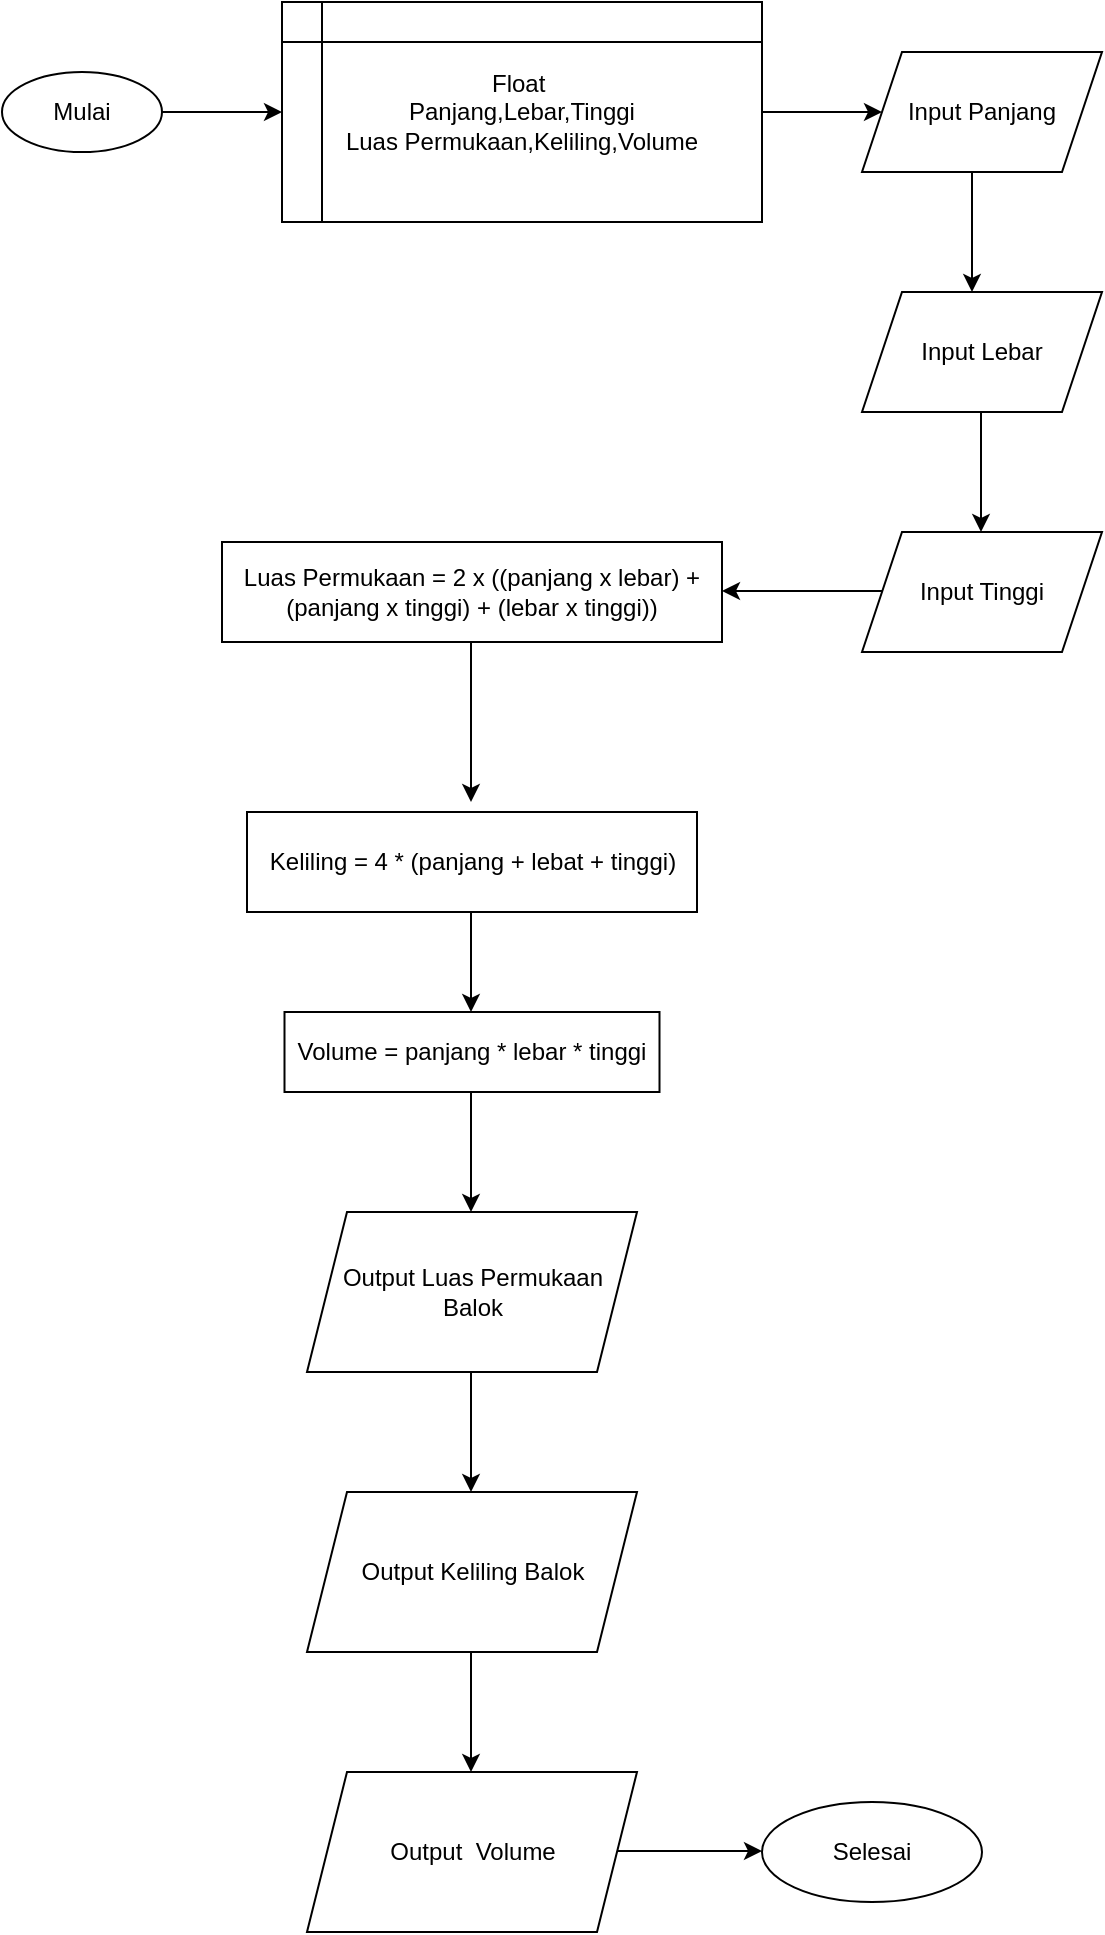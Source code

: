 <mxfile version="22.0.0" type="device">
  <diagram name="Page-1" id="j97759_7ObPXdj-vHKr0">
    <mxGraphModel dx="1221" dy="669" grid="1" gridSize="10" guides="1" tooltips="1" connect="1" arrows="1" fold="1" page="1" pageScale="1" pageWidth="850" pageHeight="1100" math="0" shadow="0">
      <root>
        <mxCell id="0" />
        <mxCell id="1" parent="0" />
        <mxCell id="r57v79FJTcpmu14MVHIr-1" value="Mulai" style="ellipse;whiteSpace=wrap;html=1;" vertex="1" parent="1">
          <mxGeometry x="100" y="60" width="80" height="40" as="geometry" />
        </mxCell>
        <mxCell id="r57v79FJTcpmu14MVHIr-2" value="" style="endArrow=classic;html=1;rounded=0;" edge="1" parent="1">
          <mxGeometry width="50" height="50" relative="1" as="geometry">
            <mxPoint x="180" y="80" as="sourcePoint" />
            <mxPoint x="240" y="80" as="targetPoint" />
          </mxGeometry>
        </mxCell>
        <mxCell id="r57v79FJTcpmu14MVHIr-3" value="Float&amp;nbsp;&lt;br&gt;Panjang,Lebar,Tinggi&lt;br&gt;Luas Permukaan,Keliling,Volume" style="shape=internalStorage;whiteSpace=wrap;html=1;backgroundOutline=1;" vertex="1" parent="1">
          <mxGeometry x="240" y="25" width="240" height="110" as="geometry" />
        </mxCell>
        <mxCell id="r57v79FJTcpmu14MVHIr-4" value="Input Panjang" style="shape=parallelogram;perimeter=parallelogramPerimeter;whiteSpace=wrap;html=1;fixedSize=1;" vertex="1" parent="1">
          <mxGeometry x="530" y="50" width="120" height="60" as="geometry" />
        </mxCell>
        <mxCell id="r57v79FJTcpmu14MVHIr-5" value="" style="endArrow=classic;html=1;rounded=0;" edge="1" parent="1">
          <mxGeometry width="50" height="50" relative="1" as="geometry">
            <mxPoint x="480" y="80" as="sourcePoint" />
            <mxPoint x="540" y="80" as="targetPoint" />
          </mxGeometry>
        </mxCell>
        <mxCell id="r57v79FJTcpmu14MVHIr-6" value="" style="endArrow=classic;html=1;rounded=0;" edge="1" parent="1">
          <mxGeometry width="50" height="50" relative="1" as="geometry">
            <mxPoint x="585" y="110" as="sourcePoint" />
            <mxPoint x="585" y="170" as="targetPoint" />
          </mxGeometry>
        </mxCell>
        <mxCell id="r57v79FJTcpmu14MVHIr-7" value="Input Lebar" style="shape=parallelogram;perimeter=parallelogramPerimeter;whiteSpace=wrap;html=1;fixedSize=1;" vertex="1" parent="1">
          <mxGeometry x="530" y="170" width="120" height="60" as="geometry" />
        </mxCell>
        <mxCell id="r57v79FJTcpmu14MVHIr-8" value="" style="endArrow=classic;html=1;rounded=0;" edge="1" parent="1">
          <mxGeometry width="50" height="50" relative="1" as="geometry">
            <mxPoint x="589.5" y="230" as="sourcePoint" />
            <mxPoint x="589.5" y="290" as="targetPoint" />
          </mxGeometry>
        </mxCell>
        <mxCell id="r57v79FJTcpmu14MVHIr-9" value="Input Tinggi" style="shape=parallelogram;perimeter=parallelogramPerimeter;whiteSpace=wrap;html=1;fixedSize=1;" vertex="1" parent="1">
          <mxGeometry x="530" y="290" width="120" height="60" as="geometry" />
        </mxCell>
        <mxCell id="r57v79FJTcpmu14MVHIr-10" value="" style="endArrow=classic;html=1;rounded=0;" edge="1" parent="1">
          <mxGeometry width="50" height="50" relative="1" as="geometry">
            <mxPoint x="540" y="319.5" as="sourcePoint" />
            <mxPoint x="460" y="319.5" as="targetPoint" />
          </mxGeometry>
        </mxCell>
        <mxCell id="r57v79FJTcpmu14MVHIr-11" value="Luas Permukaan =&amp;nbsp;2 x ((panjang x lebar) + (panjang x tinggi) + (lebar x tinggi))" style="rounded=0;whiteSpace=wrap;html=1;" vertex="1" parent="1">
          <mxGeometry x="210" y="295" width="250" height="50" as="geometry" />
        </mxCell>
        <mxCell id="r57v79FJTcpmu14MVHIr-12" value="" style="endArrow=classic;html=1;rounded=0;" edge="1" parent="1">
          <mxGeometry width="50" height="50" relative="1" as="geometry">
            <mxPoint x="334.5" y="345" as="sourcePoint" />
            <mxPoint x="334.5" y="425" as="targetPoint" />
          </mxGeometry>
        </mxCell>
        <mxCell id="r57v79FJTcpmu14MVHIr-13" value="Keliling = 4 * (panjang + lebat + tinggi)" style="rounded=0;whiteSpace=wrap;html=1;" vertex="1" parent="1">
          <mxGeometry x="222.5" y="430" width="225" height="50" as="geometry" />
        </mxCell>
        <mxCell id="r57v79FJTcpmu14MVHIr-14" value="" style="endArrow=classic;html=1;rounded=0;" edge="1" parent="1">
          <mxGeometry width="50" height="50" relative="1" as="geometry">
            <mxPoint x="334.5" y="480" as="sourcePoint" />
            <mxPoint x="334.5" y="530" as="targetPoint" />
          </mxGeometry>
        </mxCell>
        <mxCell id="r57v79FJTcpmu14MVHIr-15" value="Volume = panjang * lebar * tinggi" style="rounded=0;whiteSpace=wrap;html=1;" vertex="1" parent="1">
          <mxGeometry x="241.25" y="530" width="187.5" height="40" as="geometry" />
        </mxCell>
        <mxCell id="r57v79FJTcpmu14MVHIr-16" value="" style="endArrow=classic;html=1;rounded=0;" edge="1" parent="1">
          <mxGeometry width="50" height="50" relative="1" as="geometry">
            <mxPoint x="334.5" y="570" as="sourcePoint" />
            <mxPoint x="334.5" y="630" as="targetPoint" />
          </mxGeometry>
        </mxCell>
        <mxCell id="r57v79FJTcpmu14MVHIr-17" value="Output Luas Permukaan&lt;br&gt;Balok" style="shape=parallelogram;perimeter=parallelogramPerimeter;whiteSpace=wrap;html=1;fixedSize=1;" vertex="1" parent="1">
          <mxGeometry x="252.5" y="630" width="165" height="80" as="geometry" />
        </mxCell>
        <mxCell id="r57v79FJTcpmu14MVHIr-18" value="" style="endArrow=classic;html=1;rounded=0;" edge="1" parent="1">
          <mxGeometry width="50" height="50" relative="1" as="geometry">
            <mxPoint x="334.5" y="710" as="sourcePoint" />
            <mxPoint x="334.5" y="770" as="targetPoint" />
          </mxGeometry>
        </mxCell>
        <mxCell id="r57v79FJTcpmu14MVHIr-19" value="Output Keliling Balok" style="shape=parallelogram;perimeter=parallelogramPerimeter;whiteSpace=wrap;html=1;fixedSize=1;" vertex="1" parent="1">
          <mxGeometry x="252.5" y="770" width="165" height="80" as="geometry" />
        </mxCell>
        <mxCell id="r57v79FJTcpmu14MVHIr-20" value="Output&amp;nbsp; Volume" style="shape=parallelogram;perimeter=parallelogramPerimeter;whiteSpace=wrap;html=1;fixedSize=1;" vertex="1" parent="1">
          <mxGeometry x="252.5" y="910" width="165" height="80" as="geometry" />
        </mxCell>
        <mxCell id="r57v79FJTcpmu14MVHIr-21" value="" style="endArrow=classic;html=1;rounded=0;" edge="1" parent="1">
          <mxGeometry width="50" height="50" relative="1" as="geometry">
            <mxPoint x="334.5" y="850" as="sourcePoint" />
            <mxPoint x="334.5" y="910" as="targetPoint" />
          </mxGeometry>
        </mxCell>
        <mxCell id="r57v79FJTcpmu14MVHIr-22" value="" style="endArrow=classic;html=1;rounded=0;" edge="1" parent="1">
          <mxGeometry width="50" height="50" relative="1" as="geometry">
            <mxPoint x="407.5" y="949.5" as="sourcePoint" />
            <mxPoint x="480" y="949.5" as="targetPoint" />
          </mxGeometry>
        </mxCell>
        <mxCell id="r57v79FJTcpmu14MVHIr-23" value="Selesai" style="ellipse;whiteSpace=wrap;html=1;" vertex="1" parent="1">
          <mxGeometry x="480" y="925" width="110" height="50" as="geometry" />
        </mxCell>
      </root>
    </mxGraphModel>
  </diagram>
</mxfile>

